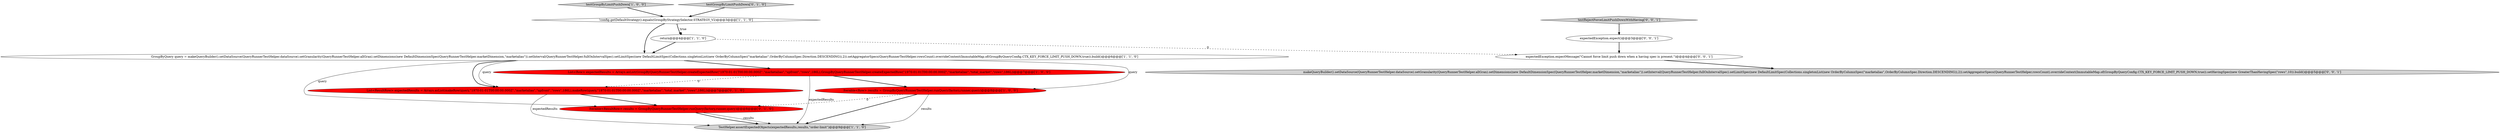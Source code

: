 digraph {
8 [style = filled, label = "List<ResultRow> expectedResults = Arrays.asList(makeRow(query,\"1970-01-01T00:00:00.000Z\",\"marketalias\",\"upfront\",\"rows\",186L),makeRow(query,\"1970-01-01T00:00:00.000Z\",\"marketalias\",\"total_market\",\"rows\",186L))@@@7@@@['0', '1', '0']", fillcolor = red, shape = ellipse image = "AAA1AAABBB2BBB"];
0 [style = filled, label = "Iterable<Row> results = GroupByQueryRunnerTestHelper.runQuery(factory,runner,query)@@@8@@@['1', '0', '0']", fillcolor = red, shape = ellipse image = "AAA1AAABBB1BBB"];
13 [style = filled, label = "makeQueryBuilder().setDataSource(QueryRunnerTestHelper.dataSource).setGranularity(QueryRunnerTestHelper.allGran).setDimensions(new DefaultDimensionSpec(QueryRunnerTestHelper.marketDimension,\"marketalias\")).setInterval(QueryRunnerTestHelper.fullOnIntervalSpec).setLimitSpec(new DefaultLimitSpec(Collections.singletonList(new OrderByColumnSpec(\"marketalias\",OrderByColumnSpec.Direction.DESCENDING)),2)).setAggregatorSpecs(QueryRunnerTestHelper.rowsCount).overrideContext(ImmutableMap.of(GroupByQueryConfig.CTX_KEY_FORCE_LIMIT_PUSH_DOWN,true)).setHavingSpec(new GreaterThanHavingSpec(\"rows\",10)).build()@@@5@@@['0', '0', '1']", fillcolor = lightgray, shape = ellipse image = "AAA0AAABBB3BBB"];
4 [style = filled, label = "TestHelper.assertExpectedObjects(expectedResults,results,\"order-limit\")@@@9@@@['1', '1', '0']", fillcolor = lightgray, shape = ellipse image = "AAA0AAABBB1BBB"];
3 [style = filled, label = "List<Row> expectedResults = Arrays.asList(GroupByQueryRunnerTestHelper.createExpectedRow(\"1970-01-01T00:00:00.000Z\",\"marketalias\",\"upfront\",\"rows\",186L),GroupByQueryRunnerTestHelper.createExpectedRow(\"1970-01-01T00:00:00.000Z\",\"marketalias\",\"total_market\",\"rows\",186L))@@@7@@@['1', '0', '0']", fillcolor = red, shape = ellipse image = "AAA1AAABBB1BBB"];
6 [style = filled, label = "!config.getDefaultStrategy().equals(GroupByStrategySelector.STRATEGY_V2)@@@3@@@['1', '1', '0']", fillcolor = white, shape = diamond image = "AAA0AAABBB1BBB"];
9 [style = filled, label = "Iterable<ResultRow> results = GroupByQueryRunnerTestHelper.runQuery(factory,runner,query)@@@8@@@['0', '1', '0']", fillcolor = red, shape = ellipse image = "AAA1AAABBB2BBB"];
5 [style = filled, label = "testGroupByLimitPushDown['1', '0', '0']", fillcolor = lightgray, shape = diamond image = "AAA0AAABBB1BBB"];
11 [style = filled, label = "testRejectForceLimitPushDownWithHaving['0', '0', '1']", fillcolor = lightgray, shape = diamond image = "AAA0AAABBB3BBB"];
12 [style = filled, label = "expectedException.expect()@@@3@@@['0', '0', '1']", fillcolor = white, shape = ellipse image = "AAA0AAABBB3BBB"];
1 [style = filled, label = "GroupByQuery query = makeQueryBuilder().setDataSource(QueryRunnerTestHelper.dataSource).setGranularity(QueryRunnerTestHelper.allGran).setDimensions(new DefaultDimensionSpec(QueryRunnerTestHelper.marketDimension,\"marketalias\")).setInterval(QueryRunnerTestHelper.fullOnIntervalSpec).setLimitSpec(new DefaultLimitSpec(Collections.singletonList(new OrderByColumnSpec(\"marketalias\",OrderByColumnSpec.Direction.DESCENDING)),2)).setAggregatorSpecs(QueryRunnerTestHelper.rowsCount).overrideContext(ImmutableMap.of(GroupByQueryConfig.CTX_KEY_FORCE_LIMIT_PUSH_DOWN,true)).build()@@@6@@@['1', '1', '0']", fillcolor = white, shape = ellipse image = "AAA0AAABBB1BBB"];
2 [style = filled, label = "return@@@4@@@['1', '1', '0']", fillcolor = white, shape = ellipse image = "AAA0AAABBB1BBB"];
7 [style = filled, label = "testGroupByLimitPushDown['0', '1', '0']", fillcolor = lightgray, shape = diamond image = "AAA0AAABBB2BBB"];
10 [style = filled, label = "expectedException.expectMessage(\"Cannot force limit push down when a having spec is present.\")@@@4@@@['0', '0', '1']", fillcolor = white, shape = ellipse image = "AAA0AAABBB3BBB"];
8->4 [style = solid, label="expectedResults"];
1->8 [style = bold, label=""];
1->9 [style = solid, label="query"];
9->4 [style = solid, label="results"];
2->1 [style = bold, label=""];
9->4 [style = bold, label=""];
1->3 [style = bold, label=""];
11->12 [style = bold, label=""];
0->4 [style = solid, label="results"];
1->8 [style = solid, label="query"];
3->0 [style = bold, label=""];
2->10 [style = dashed, label="0"];
6->2 [style = bold, label=""];
6->1 [style = bold, label=""];
3->4 [style = solid, label="expectedResults"];
12->10 [style = bold, label=""];
6->2 [style = dotted, label="true"];
5->6 [style = bold, label=""];
10->13 [style = bold, label=""];
0->4 [style = bold, label=""];
7->6 [style = bold, label=""];
8->9 [style = bold, label=""];
3->8 [style = dashed, label="0"];
0->9 [style = dashed, label="0"];
1->0 [style = solid, label="query"];
}
